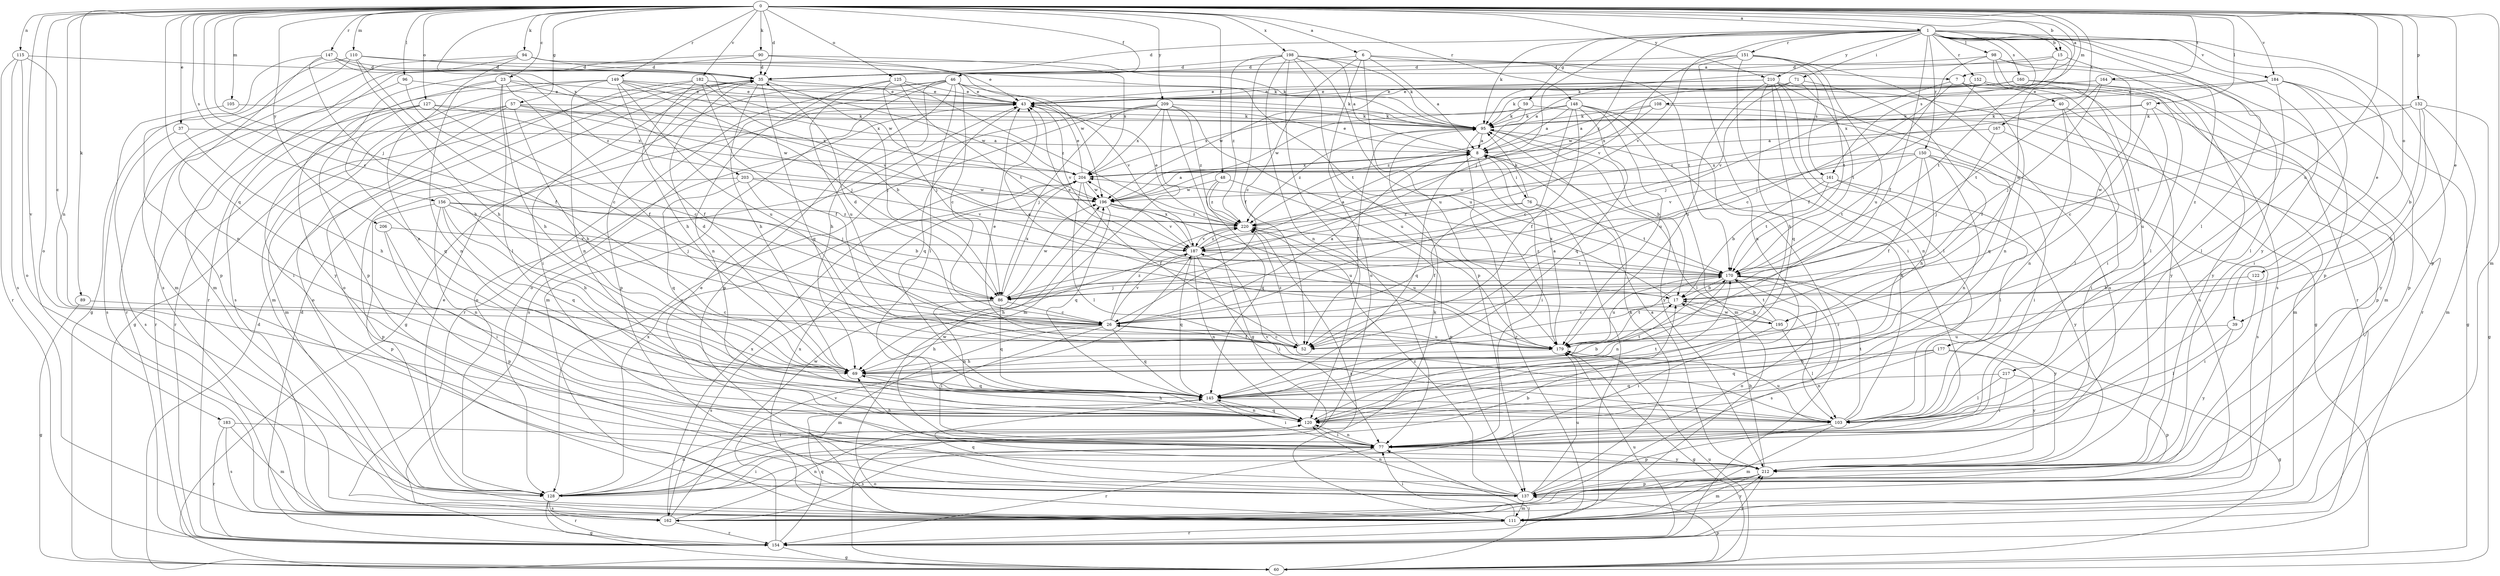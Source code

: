 strict digraph  {
0;
1;
6;
7;
8;
15;
17;
23;
26;
35;
37;
39;
40;
43;
46;
48;
52;
57;
59;
60;
69;
71;
76;
77;
86;
89;
90;
94;
95;
96;
97;
98;
103;
105;
108;
110;
111;
115;
120;
122;
125;
127;
128;
132;
137;
145;
147;
148;
149;
150;
151;
152;
154;
156;
160;
161;
162;
164;
167;
170;
177;
179;
182;
183;
184;
187;
195;
196;
198;
203;
204;
206;
209;
210;
212;
217;
220;
0 -> 1  [label=a];
0 -> 6  [label=a];
0 -> 7  [label=a];
0 -> 15  [label=b];
0 -> 23  [label=c];
0 -> 26  [label=c];
0 -> 35  [label=d];
0 -> 37  [label=e];
0 -> 39  [label=e];
0 -> 46  [label=f];
0 -> 48  [label=f];
0 -> 57  [label=g];
0 -> 86  [label=j];
0 -> 89  [label=k];
0 -> 90  [label=k];
0 -> 94  [label=k];
0 -> 96  [label=l];
0 -> 97  [label=l];
0 -> 105  [label=m];
0 -> 108  [label=m];
0 -> 110  [label=m];
0 -> 111  [label=m];
0 -> 115  [label=n];
0 -> 120  [label=n];
0 -> 122  [label=o];
0 -> 125  [label=o];
0 -> 127  [label=o];
0 -> 128  [label=o];
0 -> 132  [label=p];
0 -> 145  [label=q];
0 -> 147  [label=r];
0 -> 148  [label=r];
0 -> 149  [label=r];
0 -> 156  [label=s];
0 -> 164  [label=t];
0 -> 167  [label=t];
0 -> 177  [label=u];
0 -> 182  [label=v];
0 -> 183  [label=v];
0 -> 184  [label=v];
0 -> 198  [label=x];
0 -> 203  [label=x];
0 -> 206  [label=y];
0 -> 209  [label=y];
0 -> 210  [label=y];
1 -> 15  [label=b];
1 -> 35  [label=d];
1 -> 39  [label=e];
1 -> 52  [label=f];
1 -> 59  [label=g];
1 -> 71  [label=i];
1 -> 86  [label=j];
1 -> 95  [label=k];
1 -> 98  [label=l];
1 -> 103  [label=l];
1 -> 137  [label=p];
1 -> 150  [label=r];
1 -> 151  [label=r];
1 -> 152  [label=r];
1 -> 160  [label=s];
1 -> 161  [label=s];
1 -> 184  [label=v];
1 -> 187  [label=v];
1 -> 195  [label=w];
1 -> 210  [label=y];
1 -> 212  [label=y];
1 -> 217  [label=z];
1 -> 220  [label=z];
6 -> 7  [label=a];
6 -> 8  [label=a];
6 -> 26  [label=c];
6 -> 35  [label=d];
6 -> 128  [label=o];
6 -> 161  [label=s];
6 -> 179  [label=u];
7 -> 26  [label=c];
7 -> 40  [label=e];
7 -> 86  [label=j];
7 -> 120  [label=n];
7 -> 212  [label=y];
8 -> 43  [label=e];
8 -> 76  [label=i];
8 -> 77  [label=i];
8 -> 103  [label=l];
8 -> 145  [label=q];
8 -> 204  [label=x];
15 -> 35  [label=d];
15 -> 95  [label=k];
15 -> 170  [label=t];
15 -> 195  [label=w];
17 -> 26  [label=c];
17 -> 195  [label=w];
17 -> 204  [label=x];
23 -> 43  [label=e];
23 -> 52  [label=f];
23 -> 69  [label=h];
23 -> 103  [label=l];
23 -> 120  [label=n];
23 -> 187  [label=v];
23 -> 212  [label=y];
26 -> 8  [label=a];
26 -> 35  [label=d];
26 -> 52  [label=f];
26 -> 69  [label=h];
26 -> 77  [label=i];
26 -> 111  [label=m];
26 -> 145  [label=q];
26 -> 179  [label=u];
26 -> 187  [label=v];
26 -> 220  [label=z];
35 -> 43  [label=e];
35 -> 69  [label=h];
35 -> 77  [label=i];
35 -> 86  [label=j];
35 -> 137  [label=p];
35 -> 145  [label=q];
37 -> 8  [label=a];
37 -> 69  [label=h];
37 -> 162  [label=s];
39 -> 103  [label=l];
39 -> 179  [label=u];
39 -> 212  [label=y];
40 -> 95  [label=k];
40 -> 103  [label=l];
40 -> 111  [label=m];
40 -> 120  [label=n];
43 -> 95  [label=k];
43 -> 128  [label=o];
43 -> 145  [label=q];
43 -> 187  [label=v];
46 -> 26  [label=c];
46 -> 43  [label=e];
46 -> 60  [label=g];
46 -> 69  [label=h];
46 -> 103  [label=l];
46 -> 111  [label=m];
46 -> 128  [label=o];
46 -> 137  [label=p];
46 -> 154  [label=r];
46 -> 170  [label=t];
46 -> 187  [label=v];
48 -> 137  [label=p];
48 -> 145  [label=q];
48 -> 196  [label=w];
48 -> 220  [label=z];
52 -> 26  [label=c];
52 -> 43  [label=e];
52 -> 220  [label=z];
57 -> 69  [label=h];
57 -> 95  [label=k];
57 -> 111  [label=m];
57 -> 128  [label=o];
57 -> 154  [label=r];
57 -> 196  [label=w];
57 -> 204  [label=x];
59 -> 95  [label=k];
59 -> 145  [label=q];
59 -> 204  [label=x];
59 -> 220  [label=z];
60 -> 35  [label=d];
60 -> 77  [label=i];
60 -> 137  [label=p];
60 -> 179  [label=u];
69 -> 35  [label=d];
69 -> 145  [label=q];
71 -> 8  [label=a];
71 -> 43  [label=e];
71 -> 52  [label=f];
71 -> 170  [label=t];
71 -> 187  [label=v];
76 -> 52  [label=f];
76 -> 95  [label=k];
76 -> 111  [label=m];
76 -> 170  [label=t];
76 -> 220  [label=z];
77 -> 69  [label=h];
77 -> 120  [label=n];
77 -> 154  [label=r];
77 -> 162  [label=s];
77 -> 212  [label=y];
86 -> 26  [label=c];
86 -> 120  [label=n];
86 -> 145  [label=q];
86 -> 162  [label=s];
86 -> 196  [label=w];
86 -> 204  [label=x];
89 -> 26  [label=c];
89 -> 60  [label=g];
90 -> 35  [label=d];
90 -> 43  [label=e];
90 -> 137  [label=p];
90 -> 154  [label=r];
90 -> 204  [label=x];
94 -> 35  [label=d];
94 -> 95  [label=k];
94 -> 111  [label=m];
94 -> 120  [label=n];
94 -> 162  [label=s];
94 -> 196  [label=w];
95 -> 8  [label=a];
95 -> 17  [label=b];
95 -> 52  [label=f];
95 -> 154  [label=r];
95 -> 212  [label=y];
95 -> 220  [label=z];
96 -> 26  [label=c];
96 -> 43  [label=e];
96 -> 154  [label=r];
97 -> 26  [label=c];
97 -> 95  [label=k];
97 -> 179  [label=u];
97 -> 212  [label=y];
97 -> 220  [label=z];
98 -> 35  [label=d];
98 -> 52  [label=f];
98 -> 137  [label=p];
98 -> 154  [label=r];
98 -> 162  [label=s];
98 -> 212  [label=y];
103 -> 69  [label=h];
103 -> 95  [label=k];
103 -> 111  [label=m];
103 -> 137  [label=p];
103 -> 170  [label=t];
103 -> 179  [label=u];
103 -> 187  [label=v];
105 -> 95  [label=k];
105 -> 162  [label=s];
108 -> 8  [label=a];
108 -> 95  [label=k];
108 -> 137  [label=p];
108 -> 204  [label=x];
110 -> 35  [label=d];
110 -> 52  [label=f];
110 -> 60  [label=g];
110 -> 69  [label=h];
110 -> 95  [label=k];
110 -> 111  [label=m];
111 -> 77  [label=i];
111 -> 154  [label=r];
111 -> 204  [label=x];
111 -> 212  [label=y];
111 -> 220  [label=z];
115 -> 26  [label=c];
115 -> 35  [label=d];
115 -> 128  [label=o];
115 -> 154  [label=r];
115 -> 162  [label=s];
120 -> 77  [label=i];
120 -> 145  [label=q];
120 -> 170  [label=t];
122 -> 17  [label=b];
122 -> 77  [label=i];
125 -> 43  [label=e];
125 -> 86  [label=j];
125 -> 120  [label=n];
125 -> 170  [label=t];
125 -> 179  [label=u];
125 -> 220  [label=z];
127 -> 26  [label=c];
127 -> 77  [label=i];
127 -> 95  [label=k];
127 -> 145  [label=q];
127 -> 154  [label=r];
127 -> 204  [label=x];
128 -> 17  [label=b];
128 -> 43  [label=e];
128 -> 60  [label=g];
128 -> 77  [label=i];
128 -> 95  [label=k];
128 -> 120  [label=n];
128 -> 154  [label=r];
128 -> 162  [label=s];
128 -> 204  [label=x];
132 -> 17  [label=b];
132 -> 60  [label=g];
132 -> 69  [label=h];
132 -> 95  [label=k];
132 -> 111  [label=m];
132 -> 170  [label=t];
137 -> 95  [label=k];
137 -> 111  [label=m];
137 -> 120  [label=n];
137 -> 145  [label=q];
137 -> 179  [label=u];
137 -> 220  [label=z];
145 -> 17  [label=b];
145 -> 77  [label=i];
145 -> 103  [label=l];
145 -> 120  [label=n];
145 -> 170  [label=t];
147 -> 35  [label=d];
147 -> 69  [label=h];
147 -> 120  [label=n];
147 -> 137  [label=p];
147 -> 196  [label=w];
147 -> 220  [label=z];
148 -> 8  [label=a];
148 -> 26  [label=c];
148 -> 52  [label=f];
148 -> 95  [label=k];
148 -> 111  [label=m];
148 -> 145  [label=q];
148 -> 154  [label=r];
148 -> 179  [label=u];
148 -> 196  [label=w];
149 -> 43  [label=e];
149 -> 52  [label=f];
149 -> 86  [label=j];
149 -> 95  [label=k];
149 -> 111  [label=m];
149 -> 120  [label=n];
149 -> 162  [label=s];
149 -> 179  [label=u];
149 -> 204  [label=x];
150 -> 52  [label=f];
150 -> 69  [label=h];
150 -> 77  [label=i];
150 -> 120  [label=n];
150 -> 162  [label=s];
150 -> 170  [label=t];
150 -> 187  [label=v];
150 -> 204  [label=x];
151 -> 35  [label=d];
151 -> 77  [label=i];
151 -> 120  [label=n];
151 -> 162  [label=s];
151 -> 170  [label=t];
151 -> 179  [label=u];
151 -> 187  [label=v];
152 -> 43  [label=e];
152 -> 77  [label=i];
152 -> 86  [label=j];
152 -> 111  [label=m];
154 -> 35  [label=d];
154 -> 60  [label=g];
154 -> 145  [label=q];
154 -> 179  [label=u];
154 -> 187  [label=v];
154 -> 212  [label=y];
156 -> 17  [label=b];
156 -> 69  [label=h];
156 -> 86  [label=j];
156 -> 120  [label=n];
156 -> 137  [label=p];
156 -> 145  [label=q];
156 -> 220  [label=z];
160 -> 43  [label=e];
160 -> 95  [label=k];
160 -> 103  [label=l];
160 -> 154  [label=r];
160 -> 196  [label=w];
160 -> 212  [label=y];
161 -> 17  [label=b];
161 -> 103  [label=l];
161 -> 170  [label=t];
161 -> 196  [label=w];
161 -> 212  [label=y];
162 -> 120  [label=n];
162 -> 154  [label=r];
162 -> 196  [label=w];
162 -> 204  [label=x];
164 -> 43  [label=e];
164 -> 86  [label=j];
164 -> 103  [label=l];
164 -> 170  [label=t];
167 -> 8  [label=a];
167 -> 77  [label=i];
167 -> 86  [label=j];
170 -> 17  [label=b];
170 -> 43  [label=e];
170 -> 86  [label=j];
170 -> 120  [label=n];
170 -> 128  [label=o];
170 -> 162  [label=s];
170 -> 179  [label=u];
170 -> 212  [label=y];
170 -> 220  [label=z];
177 -> 60  [label=g];
177 -> 69  [label=h];
177 -> 120  [label=n];
177 -> 145  [label=q];
177 -> 212  [label=y];
179 -> 8  [label=a];
179 -> 60  [label=g];
179 -> 69  [label=h];
179 -> 170  [label=t];
182 -> 17  [label=b];
182 -> 43  [label=e];
182 -> 52  [label=f];
182 -> 60  [label=g];
182 -> 69  [label=h];
182 -> 128  [label=o];
182 -> 196  [label=w];
183 -> 77  [label=i];
183 -> 111  [label=m];
183 -> 154  [label=r];
183 -> 162  [label=s];
184 -> 43  [label=e];
184 -> 60  [label=g];
184 -> 77  [label=i];
184 -> 103  [label=l];
184 -> 137  [label=p];
184 -> 204  [label=x];
187 -> 8  [label=a];
187 -> 69  [label=h];
187 -> 77  [label=i];
187 -> 120  [label=n];
187 -> 145  [label=q];
187 -> 170  [label=t];
187 -> 204  [label=x];
187 -> 220  [label=z];
195 -> 17  [label=b];
195 -> 43  [label=e];
195 -> 77  [label=i];
195 -> 103  [label=l];
195 -> 170  [label=t];
196 -> 8  [label=a];
196 -> 145  [label=q];
196 -> 179  [label=u];
196 -> 187  [label=v];
196 -> 220  [label=z];
198 -> 8  [label=a];
198 -> 35  [label=d];
198 -> 52  [label=f];
198 -> 77  [label=i];
198 -> 95  [label=k];
198 -> 120  [label=n];
198 -> 137  [label=p];
198 -> 170  [label=t];
198 -> 179  [label=u];
198 -> 220  [label=z];
203 -> 86  [label=j];
203 -> 137  [label=p];
203 -> 145  [label=q];
203 -> 187  [label=v];
203 -> 196  [label=w];
204 -> 43  [label=e];
204 -> 52  [label=f];
204 -> 103  [label=l];
204 -> 196  [label=w];
206 -> 77  [label=i];
206 -> 137  [label=p];
206 -> 187  [label=v];
209 -> 60  [label=g];
209 -> 86  [label=j];
209 -> 95  [label=k];
209 -> 111  [label=m];
209 -> 128  [label=o];
209 -> 162  [label=s];
209 -> 179  [label=u];
209 -> 204  [label=x];
209 -> 220  [label=z];
210 -> 43  [label=e];
210 -> 60  [label=g];
210 -> 69  [label=h];
210 -> 103  [label=l];
210 -> 120  [label=n];
210 -> 145  [label=q];
210 -> 162  [label=s];
210 -> 179  [label=u];
210 -> 196  [label=w];
212 -> 8  [label=a];
212 -> 17  [label=b];
212 -> 43  [label=e];
212 -> 111  [label=m];
212 -> 128  [label=o];
212 -> 137  [label=p];
212 -> 196  [label=w];
217 -> 77  [label=i];
217 -> 103  [label=l];
217 -> 137  [label=p];
217 -> 145  [label=q];
220 -> 43  [label=e];
220 -> 179  [label=u];
220 -> 187  [label=v];
}
